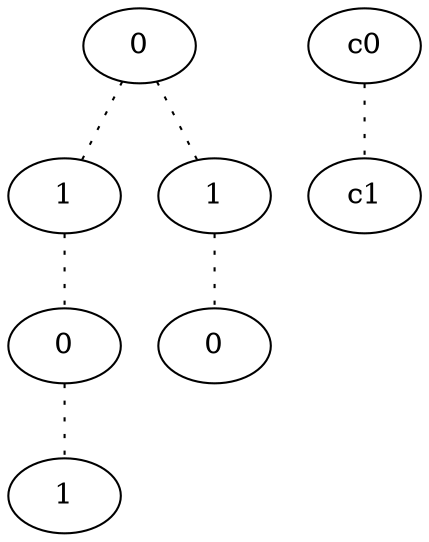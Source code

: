 graph {
a0[label=0];
a1[label=1];
a2[label=0];
a3[label=1];
a4[label=1];
a5[label=0];
a0 -- a1 [style=dotted];
a0 -- a4 [style=dotted];
a1 -- a2 [style=dotted];
a2 -- a3 [style=dotted];
a4 -- a5 [style=dotted];
c0 -- c1 [style=dotted];
}

